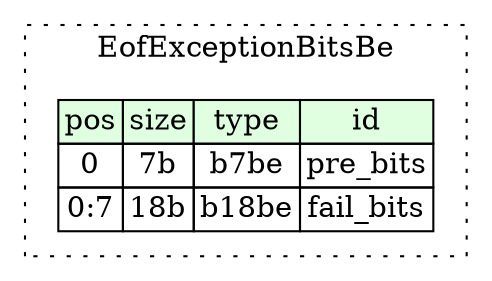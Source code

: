 digraph {
	rankdir=LR;
	node [shape=plaintext];
	subgraph cluster__eof_exception_bits_be {
		label="EofExceptionBitsBe";
		graph[style=dotted];

		eof_exception_bits_be__seq [label=<<TABLE BORDER="0" CELLBORDER="1" CELLSPACING="0">
			<TR><TD BGCOLOR="#E0FFE0">pos</TD><TD BGCOLOR="#E0FFE0">size</TD><TD BGCOLOR="#E0FFE0">type</TD><TD BGCOLOR="#E0FFE0">id</TD></TR>
			<TR><TD PORT="pre_bits_pos">0</TD><TD PORT="pre_bits_size">7b</TD><TD>b7be</TD><TD PORT="pre_bits_type">pre_bits</TD></TR>
			<TR><TD PORT="fail_bits_pos">0:7</TD><TD PORT="fail_bits_size">18b</TD><TD>b18be</TD><TD PORT="fail_bits_type">fail_bits</TD></TR>
		</TABLE>>];
	}
}
